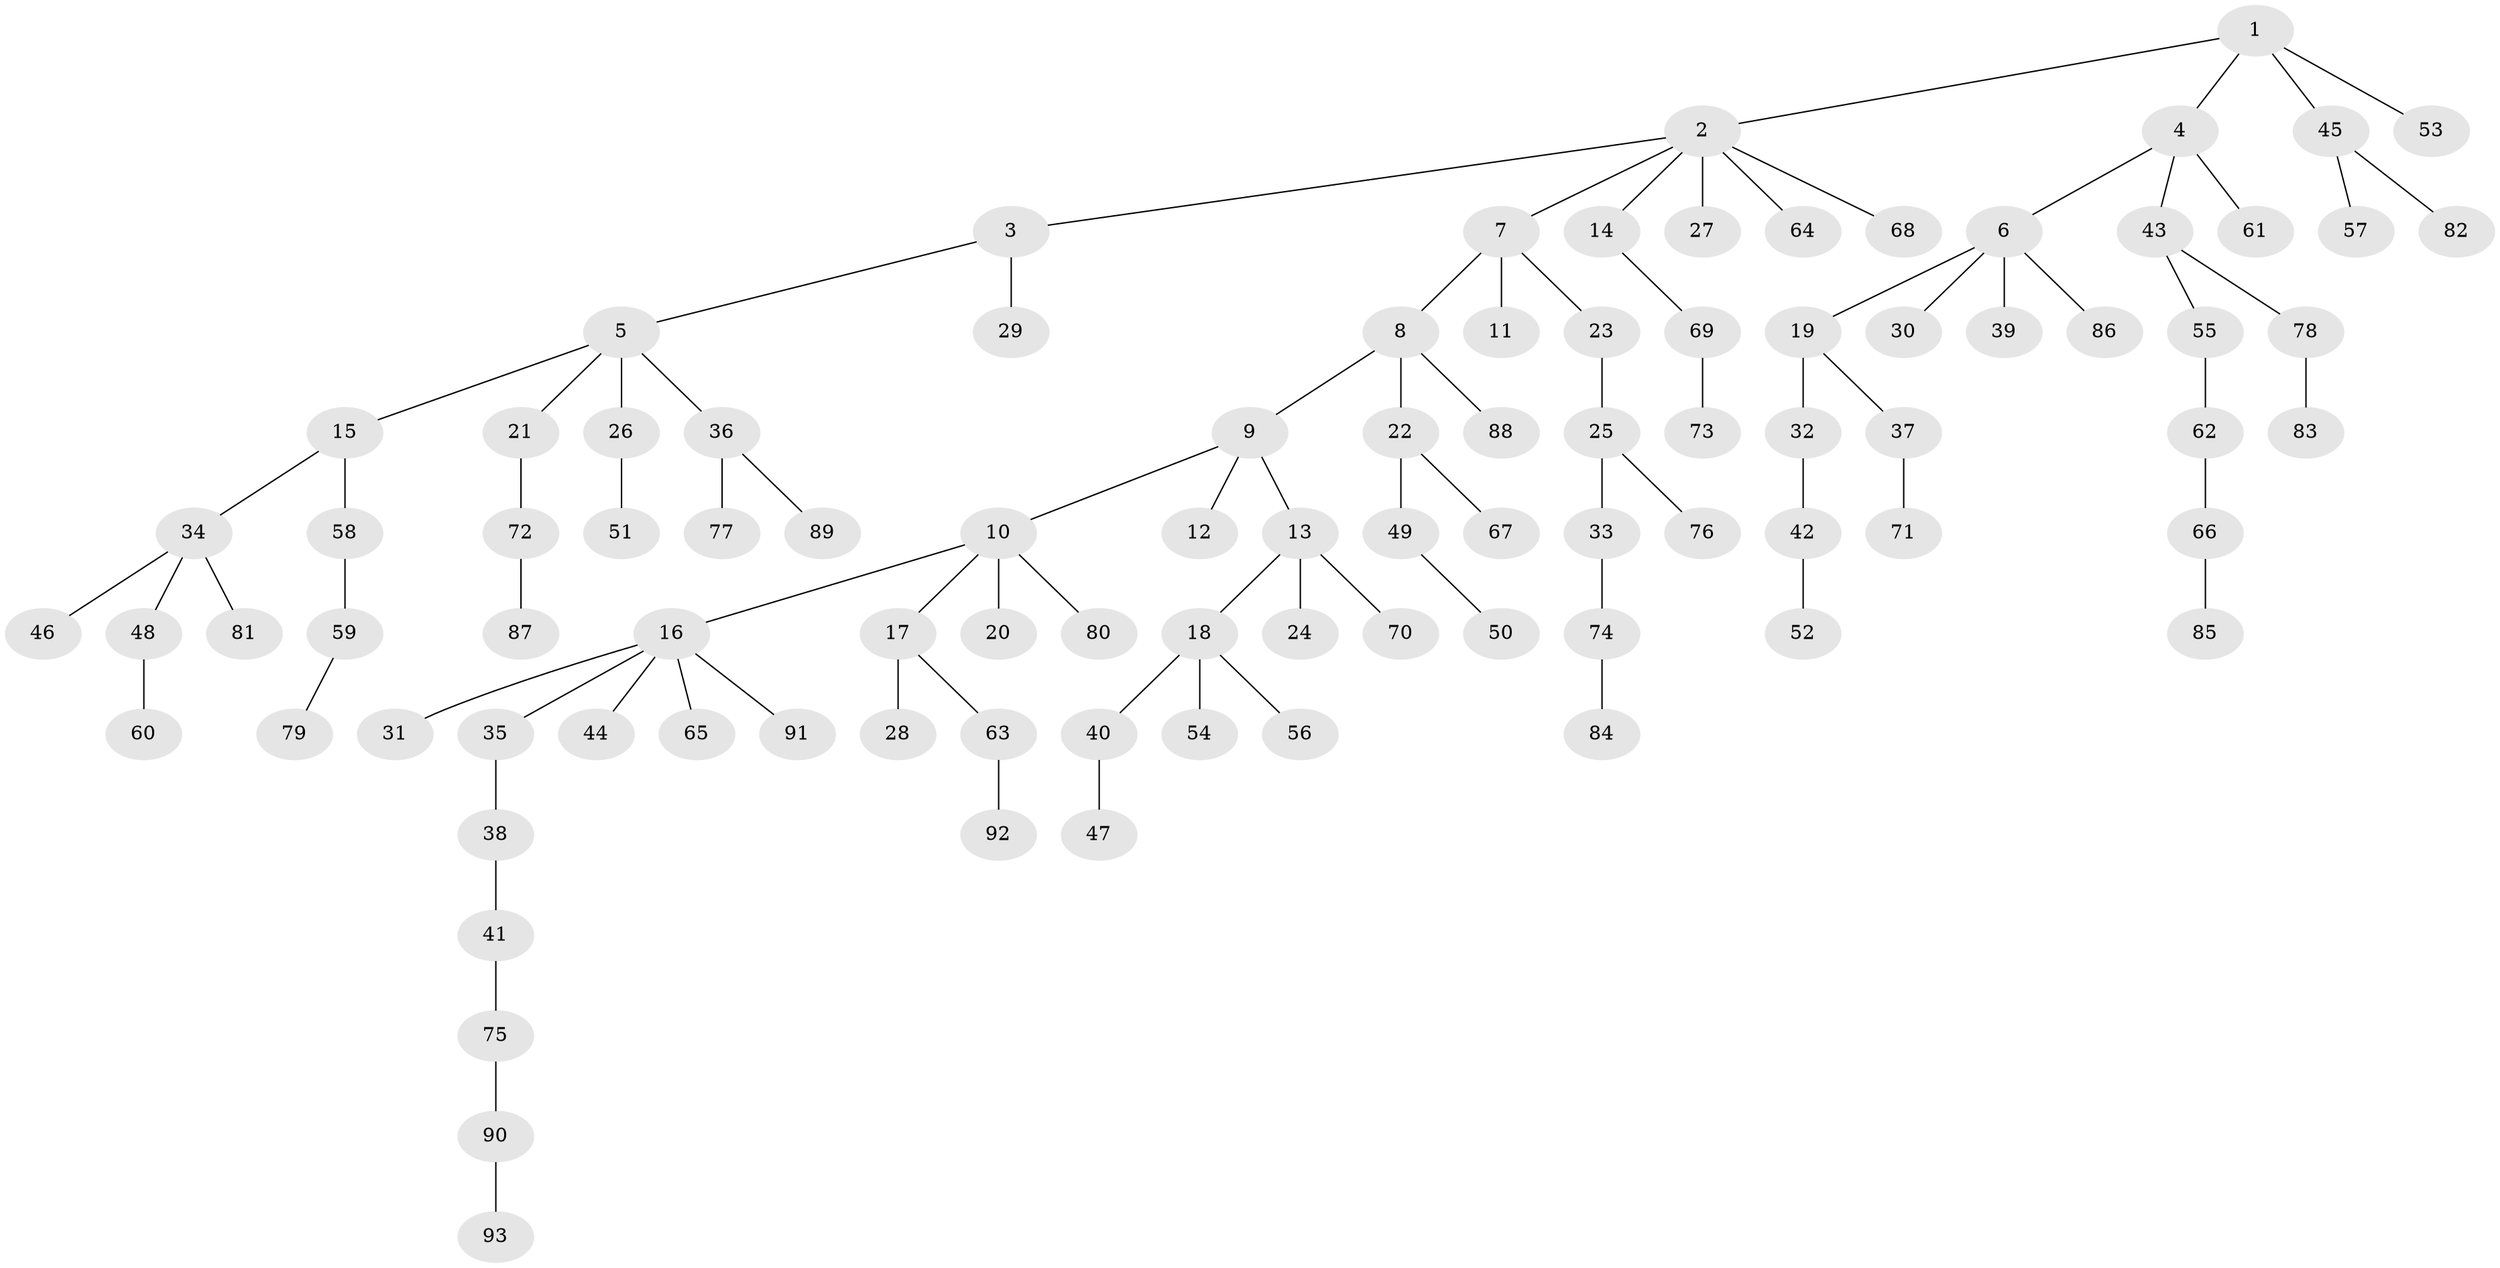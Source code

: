 // coarse degree distribution, {5: 0.031746031746031744, 7: 0.015873015873015872, 2: 0.14285714285714285, 3: 0.1111111111111111, 4: 0.047619047619047616, 6: 0.047619047619047616, 1: 0.6031746031746031}
// Generated by graph-tools (version 1.1) at 2025/52/02/27/25 19:52:12]
// undirected, 93 vertices, 92 edges
graph export_dot {
graph [start="1"]
  node [color=gray90,style=filled];
  1;
  2;
  3;
  4;
  5;
  6;
  7;
  8;
  9;
  10;
  11;
  12;
  13;
  14;
  15;
  16;
  17;
  18;
  19;
  20;
  21;
  22;
  23;
  24;
  25;
  26;
  27;
  28;
  29;
  30;
  31;
  32;
  33;
  34;
  35;
  36;
  37;
  38;
  39;
  40;
  41;
  42;
  43;
  44;
  45;
  46;
  47;
  48;
  49;
  50;
  51;
  52;
  53;
  54;
  55;
  56;
  57;
  58;
  59;
  60;
  61;
  62;
  63;
  64;
  65;
  66;
  67;
  68;
  69;
  70;
  71;
  72;
  73;
  74;
  75;
  76;
  77;
  78;
  79;
  80;
  81;
  82;
  83;
  84;
  85;
  86;
  87;
  88;
  89;
  90;
  91;
  92;
  93;
  1 -- 2;
  1 -- 4;
  1 -- 45;
  1 -- 53;
  2 -- 3;
  2 -- 7;
  2 -- 14;
  2 -- 27;
  2 -- 64;
  2 -- 68;
  3 -- 5;
  3 -- 29;
  4 -- 6;
  4 -- 43;
  4 -- 61;
  5 -- 15;
  5 -- 21;
  5 -- 26;
  5 -- 36;
  6 -- 19;
  6 -- 30;
  6 -- 39;
  6 -- 86;
  7 -- 8;
  7 -- 11;
  7 -- 23;
  8 -- 9;
  8 -- 22;
  8 -- 88;
  9 -- 10;
  9 -- 12;
  9 -- 13;
  10 -- 16;
  10 -- 17;
  10 -- 20;
  10 -- 80;
  13 -- 18;
  13 -- 24;
  13 -- 70;
  14 -- 69;
  15 -- 34;
  15 -- 58;
  16 -- 31;
  16 -- 35;
  16 -- 44;
  16 -- 65;
  16 -- 91;
  17 -- 28;
  17 -- 63;
  18 -- 40;
  18 -- 54;
  18 -- 56;
  19 -- 32;
  19 -- 37;
  21 -- 72;
  22 -- 49;
  22 -- 67;
  23 -- 25;
  25 -- 33;
  25 -- 76;
  26 -- 51;
  32 -- 42;
  33 -- 74;
  34 -- 46;
  34 -- 48;
  34 -- 81;
  35 -- 38;
  36 -- 77;
  36 -- 89;
  37 -- 71;
  38 -- 41;
  40 -- 47;
  41 -- 75;
  42 -- 52;
  43 -- 55;
  43 -- 78;
  45 -- 57;
  45 -- 82;
  48 -- 60;
  49 -- 50;
  55 -- 62;
  58 -- 59;
  59 -- 79;
  62 -- 66;
  63 -- 92;
  66 -- 85;
  69 -- 73;
  72 -- 87;
  74 -- 84;
  75 -- 90;
  78 -- 83;
  90 -- 93;
}
